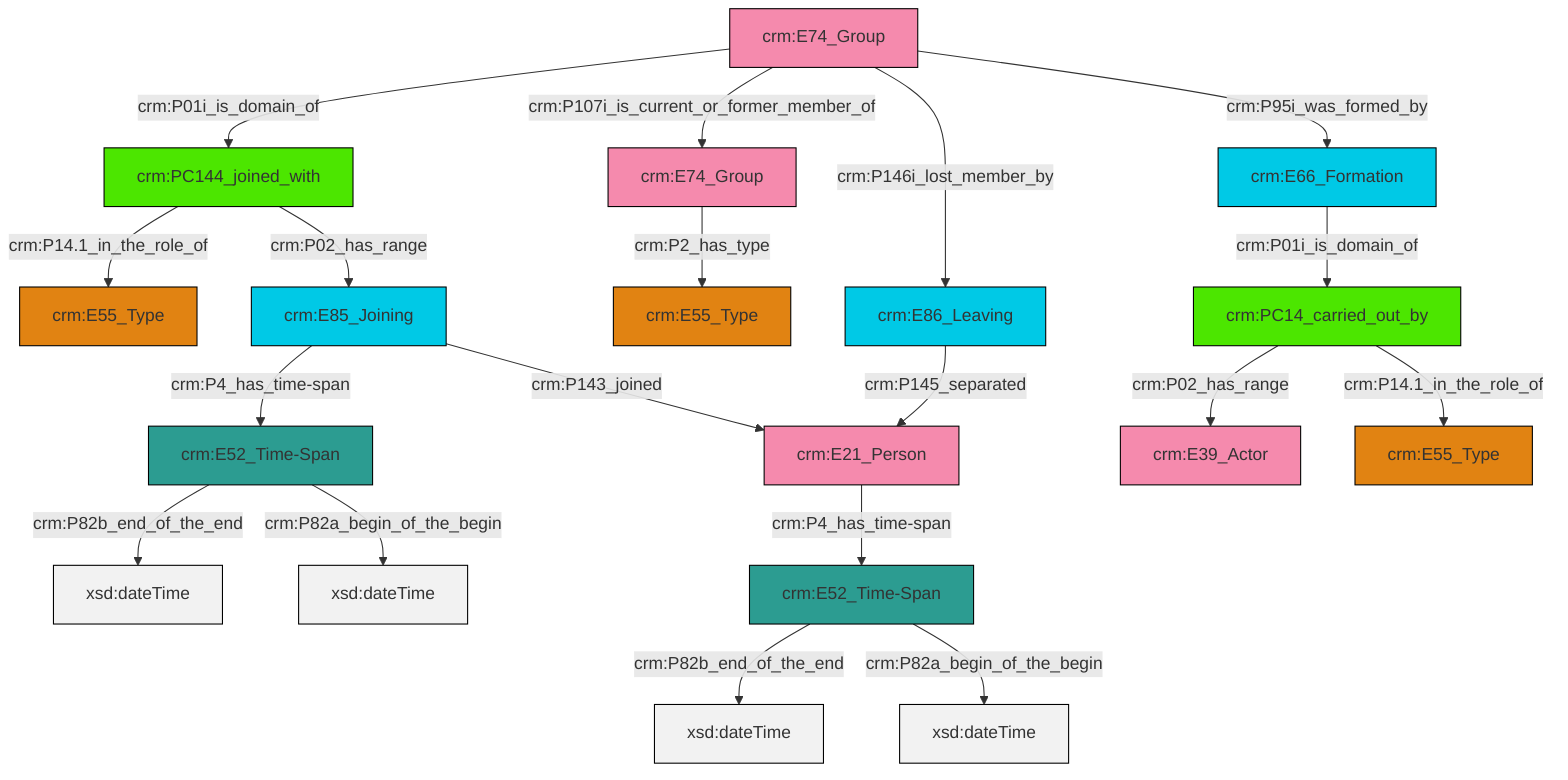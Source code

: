 graph TD
classDef Literal fill:#f2f2f2,stroke:#000000;
classDef CRM_Entity fill:#FFFFFF,stroke:#000000;
classDef Temporal_Entity fill:#00C9E6, stroke:#000000;
classDef Type fill:#E18312, stroke:#000000;
classDef Time-Span fill:#2C9C91, stroke:#000000;
classDef Appellation fill:#FFEB7F, stroke:#000000;
classDef Place fill:#008836, stroke:#000000;
classDef Persistent_Item fill:#B266B2, stroke:#000000;
classDef Conceptual_Object fill:#FFD700, stroke:#000000;
classDef Physical_Thing fill:#D2B48C, stroke:#000000;
classDef Actor fill:#f58aad, stroke:#000000;
classDef PC_Classes fill:#4ce600, stroke:#000000;
classDef Multi fill:#cccccc,stroke:#000000;

2["crm:E21_Person"]:::Actor -->|crm:P4_has_time-span| 4["crm:E52_Time-Span"]:::Time-Span
5["crm:E74_Group"]:::Actor -->|crm:P01i_is_domain_of| 6["crm:PC144_joined_with"]:::PC_Classes
9["crm:E85_Joining"]:::Temporal_Entity -->|crm:P4_has_time-span| 10["crm:E52_Time-Span"]:::Time-Span
11["crm:PC14_carried_out_by"]:::PC_Classes -->|crm:P02_has_range| 12["crm:E39_Actor"]:::Actor
10["crm:E52_Time-Span"]:::Time-Span -->|crm:P82b_end_of_the_end| 15[xsd:dateTime]:::Literal
9["crm:E85_Joining"]:::Temporal_Entity -->|crm:P143_joined| 2["crm:E21_Person"]:::Actor
18["crm:E74_Group"]:::Actor -->|crm:P2_has_type| 7["crm:E55_Type"]:::Type
5["crm:E74_Group"]:::Actor -->|crm:P107i_is_current_or_former_member_of| 18["crm:E74_Group"]:::Actor
6["crm:PC144_joined_with"]:::PC_Classes -->|crm:P14.1_in_the_role_of| 21["crm:E55_Type"]:::Type
10["crm:E52_Time-Span"]:::Time-Span -->|crm:P82a_begin_of_the_begin| 26[xsd:dateTime]:::Literal
5["crm:E74_Group"]:::Actor -->|crm:P146i_lost_member_by| 16["crm:E86_Leaving"]:::Temporal_Entity
4["crm:E52_Time-Span"]:::Time-Span -->|crm:P82b_end_of_the_end| 29[xsd:dateTime]:::Literal
11["crm:PC14_carried_out_by"]:::PC_Classes -->|crm:P14.1_in_the_role_of| 0["crm:E55_Type"]:::Type
13["crm:E66_Formation"]:::Temporal_Entity -->|crm:P01i_is_domain_of| 11["crm:PC14_carried_out_by"]:::PC_Classes
6["crm:PC144_joined_with"]:::PC_Classes -->|crm:P02_has_range| 9["crm:E85_Joining"]:::Temporal_Entity
5["crm:E74_Group"]:::Actor -->|crm:P95i_was_formed_by| 13["crm:E66_Formation"]:::Temporal_Entity
16["crm:E86_Leaving"]:::Temporal_Entity -->|crm:P145_separated| 2["crm:E21_Person"]:::Actor
4["crm:E52_Time-Span"]:::Time-Span -->|crm:P82a_begin_of_the_begin| 33[xsd:dateTime]:::Literal